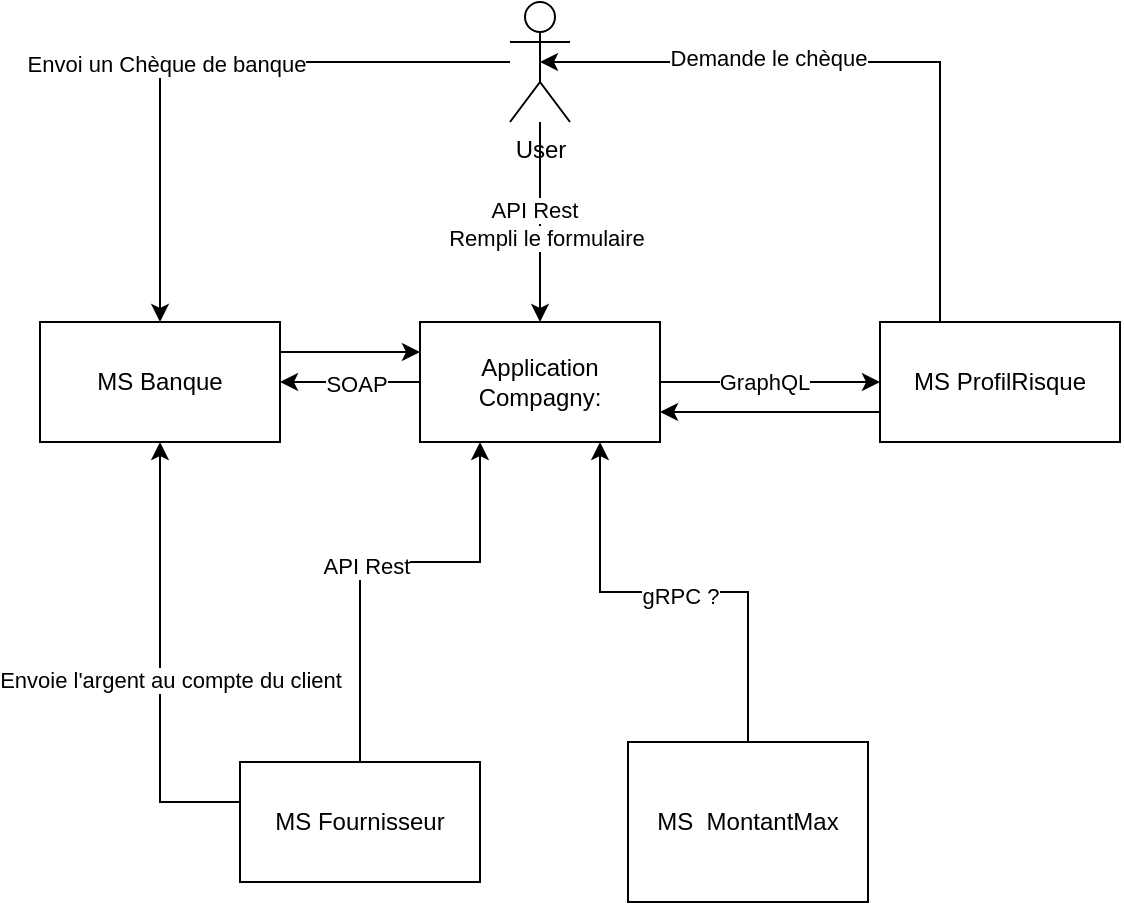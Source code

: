 <mxfile version="24.7.17">
  <diagram name="Page-1" id="peV_G5JxgoitJ0QYGf3K">
    <mxGraphModel dx="1592" dy="956" grid="1" gridSize="10" guides="1" tooltips="1" connect="1" arrows="1" fold="1" page="1" pageScale="1" pageWidth="827" pageHeight="1169" math="0" shadow="0">
      <root>
        <mxCell id="0" />
        <mxCell id="1" parent="0" />
        <mxCell id="l7CKZ1zRiuqAMe14SBAq-1" value="Application Compagny:" style="rounded=0;whiteSpace=wrap;html=1;" vertex="1" parent="1">
          <mxGeometry x="230" y="200" width="120" height="60" as="geometry" />
        </mxCell>
        <mxCell id="l7CKZ1zRiuqAMe14SBAq-5" style="edgeStyle=orthogonalEdgeStyle;rounded=0;orthogonalLoop=1;jettySize=auto;html=1;" edge="1" parent="1" source="l7CKZ1zRiuqAMe14SBAq-2">
          <mxGeometry relative="1" as="geometry">
            <mxPoint x="320" y="260" as="targetPoint" />
            <Array as="points">
              <mxPoint x="394" y="335" />
              <mxPoint x="320" y="335" />
              <mxPoint x="320" y="260" />
            </Array>
          </mxGeometry>
        </mxCell>
        <mxCell id="l7CKZ1zRiuqAMe14SBAq-6" value="gRPC ?" style="edgeLabel;html=1;align=center;verticalAlign=middle;resizable=0;points=[];" vertex="1" connectable="0" parent="l7CKZ1zRiuqAMe14SBAq-5">
          <mxGeometry x="-0.027" y="2" relative="1" as="geometry">
            <mxPoint as="offset" />
          </mxGeometry>
        </mxCell>
        <mxCell id="l7CKZ1zRiuqAMe14SBAq-7" style="edgeStyle=orthogonalEdgeStyle;rounded=0;orthogonalLoop=1;jettySize=auto;html=1;entryX=0;entryY=0.5;entryDx=0;entryDy=0;exitX=1;exitY=0.5;exitDx=0;exitDy=0;" edge="1" parent="1" source="l7CKZ1zRiuqAMe14SBAq-1" target="l7CKZ1zRiuqAMe14SBAq-3">
          <mxGeometry relative="1" as="geometry" />
        </mxCell>
        <mxCell id="l7CKZ1zRiuqAMe14SBAq-8" value="GraphQL" style="edgeLabel;html=1;align=center;verticalAlign=middle;resizable=0;points=[];" vertex="1" connectable="0" parent="l7CKZ1zRiuqAMe14SBAq-7">
          <mxGeometry x="0.2" y="4" relative="1" as="geometry">
            <mxPoint x="-14" y="4" as="offset" />
          </mxGeometry>
        </mxCell>
        <mxCell id="l7CKZ1zRiuqAMe14SBAq-22" style="edgeStyle=orthogonalEdgeStyle;rounded=0;orthogonalLoop=1;jettySize=auto;html=1;entryX=1;entryY=0.5;entryDx=0;entryDy=0;" edge="1" parent="1" target="l7CKZ1zRiuqAMe14SBAq-17">
          <mxGeometry relative="1" as="geometry">
            <mxPoint x="230" y="230" as="sourcePoint" />
            <Array as="points">
              <mxPoint x="220" y="230" />
              <mxPoint x="220" y="230" />
            </Array>
          </mxGeometry>
        </mxCell>
        <mxCell id="l7CKZ1zRiuqAMe14SBAq-25" value="SOAP" style="edgeLabel;html=1;align=center;verticalAlign=middle;resizable=0;points=[];" vertex="1" connectable="0" parent="l7CKZ1zRiuqAMe14SBAq-22">
          <mxGeometry x="-0.105" y="1" relative="1" as="geometry">
            <mxPoint x="-1" as="offset" />
          </mxGeometry>
        </mxCell>
        <mxCell id="l7CKZ1zRiuqAMe14SBAq-2" value="MS&amp;nbsp; MontantMax" style="rounded=0;whiteSpace=wrap;html=1;" vertex="1" parent="1">
          <mxGeometry x="334" y="410" width="120" height="80" as="geometry" />
        </mxCell>
        <mxCell id="l7CKZ1zRiuqAMe14SBAq-18" style="edgeStyle=orthogonalEdgeStyle;rounded=0;orthogonalLoop=1;jettySize=auto;html=1;entryX=1;entryY=0.75;entryDx=0;entryDy=0;exitX=0;exitY=0.75;exitDx=0;exitDy=0;" edge="1" parent="1" source="l7CKZ1zRiuqAMe14SBAq-3" target="l7CKZ1zRiuqAMe14SBAq-1">
          <mxGeometry relative="1" as="geometry">
            <mxPoint x="440" y="370" as="sourcePoint" />
            <mxPoint x="350" y="370" as="targetPoint" />
          </mxGeometry>
        </mxCell>
        <mxCell id="l7CKZ1zRiuqAMe14SBAq-3" value="MS ProfilRisque" style="rounded=0;whiteSpace=wrap;html=1;" vertex="1" parent="1">
          <mxGeometry x="460" y="200" width="120" height="60" as="geometry" />
        </mxCell>
        <mxCell id="l7CKZ1zRiuqAMe14SBAq-12" style="edgeStyle=orthogonalEdgeStyle;rounded=0;orthogonalLoop=1;jettySize=auto;html=1;entryX=0.5;entryY=0;entryDx=0;entryDy=0;" edge="1" parent="1" source="l7CKZ1zRiuqAMe14SBAq-10" target="l7CKZ1zRiuqAMe14SBAq-1">
          <mxGeometry relative="1" as="geometry" />
        </mxCell>
        <mxCell id="l7CKZ1zRiuqAMe14SBAq-14" value="Rempli le formulaire" style="edgeLabel;html=1;align=center;verticalAlign=middle;resizable=0;points=[];" vertex="1" connectable="0" parent="l7CKZ1zRiuqAMe14SBAq-12">
          <mxGeometry x="0.164" y="3" relative="1" as="geometry">
            <mxPoint as="offset" />
          </mxGeometry>
        </mxCell>
        <mxCell id="l7CKZ1zRiuqAMe14SBAq-31" value="API Rest" style="edgeLabel;html=1;align=center;verticalAlign=middle;resizable=0;points=[];" vertex="1" connectable="0" parent="l7CKZ1zRiuqAMe14SBAq-12">
          <mxGeometry x="-0.125" y="-3" relative="1" as="geometry">
            <mxPoint as="offset" />
          </mxGeometry>
        </mxCell>
        <mxCell id="l7CKZ1zRiuqAMe14SBAq-20" style="edgeStyle=orthogonalEdgeStyle;rounded=0;orthogonalLoop=1;jettySize=auto;html=1;" edge="1" parent="1" source="l7CKZ1zRiuqAMe14SBAq-10" target="l7CKZ1zRiuqAMe14SBAq-17">
          <mxGeometry relative="1" as="geometry" />
        </mxCell>
        <mxCell id="l7CKZ1zRiuqAMe14SBAq-21" value="Envoi un Chèque de banque" style="edgeLabel;html=1;align=center;verticalAlign=middle;resizable=0;points=[];" vertex="1" connectable="0" parent="l7CKZ1zRiuqAMe14SBAq-20">
          <mxGeometry x="0.13" y="1" relative="1" as="geometry">
            <mxPoint as="offset" />
          </mxGeometry>
        </mxCell>
        <mxCell id="l7CKZ1zRiuqAMe14SBAq-10" value="User&lt;div&gt;&lt;br&gt;&lt;/div&gt;" style="shape=umlActor;verticalLabelPosition=bottom;verticalAlign=top;html=1;outlineConnect=0;" vertex="1" parent="1">
          <mxGeometry x="275" y="40" width="30" height="60" as="geometry" />
        </mxCell>
        <mxCell id="l7CKZ1zRiuqAMe14SBAq-23" style="edgeStyle=orthogonalEdgeStyle;rounded=0;orthogonalLoop=1;jettySize=auto;html=1;entryX=0;entryY=0.25;entryDx=0;entryDy=0;" edge="1" parent="1" source="l7CKZ1zRiuqAMe14SBAq-17" target="l7CKZ1zRiuqAMe14SBAq-1">
          <mxGeometry relative="1" as="geometry">
            <Array as="points">
              <mxPoint x="170" y="215" />
              <mxPoint x="170" y="215" />
            </Array>
          </mxGeometry>
        </mxCell>
        <mxCell id="l7CKZ1zRiuqAMe14SBAq-17" value="MS Banque" style="rounded=0;whiteSpace=wrap;html=1;" vertex="1" parent="1">
          <mxGeometry x="40" y="200" width="120" height="60" as="geometry" />
        </mxCell>
        <mxCell id="l7CKZ1zRiuqAMe14SBAq-27" style="edgeStyle=orthogonalEdgeStyle;rounded=0;orthogonalLoop=1;jettySize=auto;html=1;entryX=0.25;entryY=1;entryDx=0;entryDy=0;" edge="1" parent="1" source="l7CKZ1zRiuqAMe14SBAq-19" target="l7CKZ1zRiuqAMe14SBAq-1">
          <mxGeometry relative="1" as="geometry">
            <mxPoint x="190" y="290" as="targetPoint" />
            <Array as="points">
              <mxPoint x="200" y="320" />
              <mxPoint x="260" y="320" />
            </Array>
          </mxGeometry>
        </mxCell>
        <mxCell id="l7CKZ1zRiuqAMe14SBAq-28" value="API Rest" style="edgeLabel;html=1;align=center;verticalAlign=middle;resizable=0;points=[];" vertex="1" connectable="0" parent="l7CKZ1zRiuqAMe14SBAq-27">
          <mxGeometry x="-0.069" y="-2" relative="1" as="geometry">
            <mxPoint as="offset" />
          </mxGeometry>
        </mxCell>
        <mxCell id="l7CKZ1zRiuqAMe14SBAq-29" style="edgeStyle=orthogonalEdgeStyle;rounded=0;orthogonalLoop=1;jettySize=auto;html=1;entryX=0.5;entryY=1;entryDx=0;entryDy=0;" edge="1" parent="1" source="l7CKZ1zRiuqAMe14SBAq-19" target="l7CKZ1zRiuqAMe14SBAq-17">
          <mxGeometry relative="1" as="geometry">
            <Array as="points">
              <mxPoint x="100" y="440" />
            </Array>
          </mxGeometry>
        </mxCell>
        <mxCell id="l7CKZ1zRiuqAMe14SBAq-30" value="Envoie l&#39;argent au compte du client" style="edgeLabel;html=1;align=center;verticalAlign=middle;resizable=0;points=[];" vertex="1" connectable="0" parent="l7CKZ1zRiuqAMe14SBAq-29">
          <mxGeometry x="-0.078" y="-6" relative="1" as="geometry">
            <mxPoint x="-1" as="offset" />
          </mxGeometry>
        </mxCell>
        <mxCell id="l7CKZ1zRiuqAMe14SBAq-19" value="MS Fournisseur" style="rounded=0;whiteSpace=wrap;html=1;" vertex="1" parent="1">
          <mxGeometry x="140" y="420" width="120" height="60" as="geometry" />
        </mxCell>
        <mxCell id="l7CKZ1zRiuqAMe14SBAq-32" style="edgeStyle=orthogonalEdgeStyle;rounded=0;orthogonalLoop=1;jettySize=auto;html=1;entryX=0.5;entryY=0.5;entryDx=0;entryDy=0;entryPerimeter=0;" edge="1" parent="1" source="l7CKZ1zRiuqAMe14SBAq-3" target="l7CKZ1zRiuqAMe14SBAq-10">
          <mxGeometry relative="1" as="geometry">
            <Array as="points">
              <mxPoint x="490" y="70" />
            </Array>
          </mxGeometry>
        </mxCell>
        <mxCell id="l7CKZ1zRiuqAMe14SBAq-33" value="Demande le chèque" style="edgeLabel;html=1;align=center;verticalAlign=middle;resizable=0;points=[];" vertex="1" connectable="0" parent="l7CKZ1zRiuqAMe14SBAq-32">
          <mxGeometry x="0.314" y="-2" relative="1" as="geometry">
            <mxPoint x="1" as="offset" />
          </mxGeometry>
        </mxCell>
      </root>
    </mxGraphModel>
  </diagram>
</mxfile>
